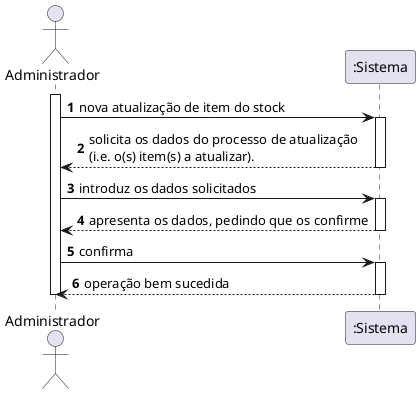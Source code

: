 @startuml
autonumber
actor "Administrador" as ADM

activate ADM
ADM -> ":Sistema" : nova atualização de item do stock
activate ":Sistema"
":Sistema" --> ADM : solicita os dados do processo de atualização \n(i.e. o(s) item(s) a atualizar).
deactivate ":Sistema"

ADM -> ":Sistema" : introduz os dados solicitados
activate ":Sistema"
":Sistema" --> ADM : apresenta os dados, pedindo que os confirme
deactivate ":Sistema"

ADM -> ":Sistema" : confirma
activate ":Sistema"
":Sistema" --> ADM : operação bem sucedida
deactivate ":Sistema"

deactivate ADM
@enduml
